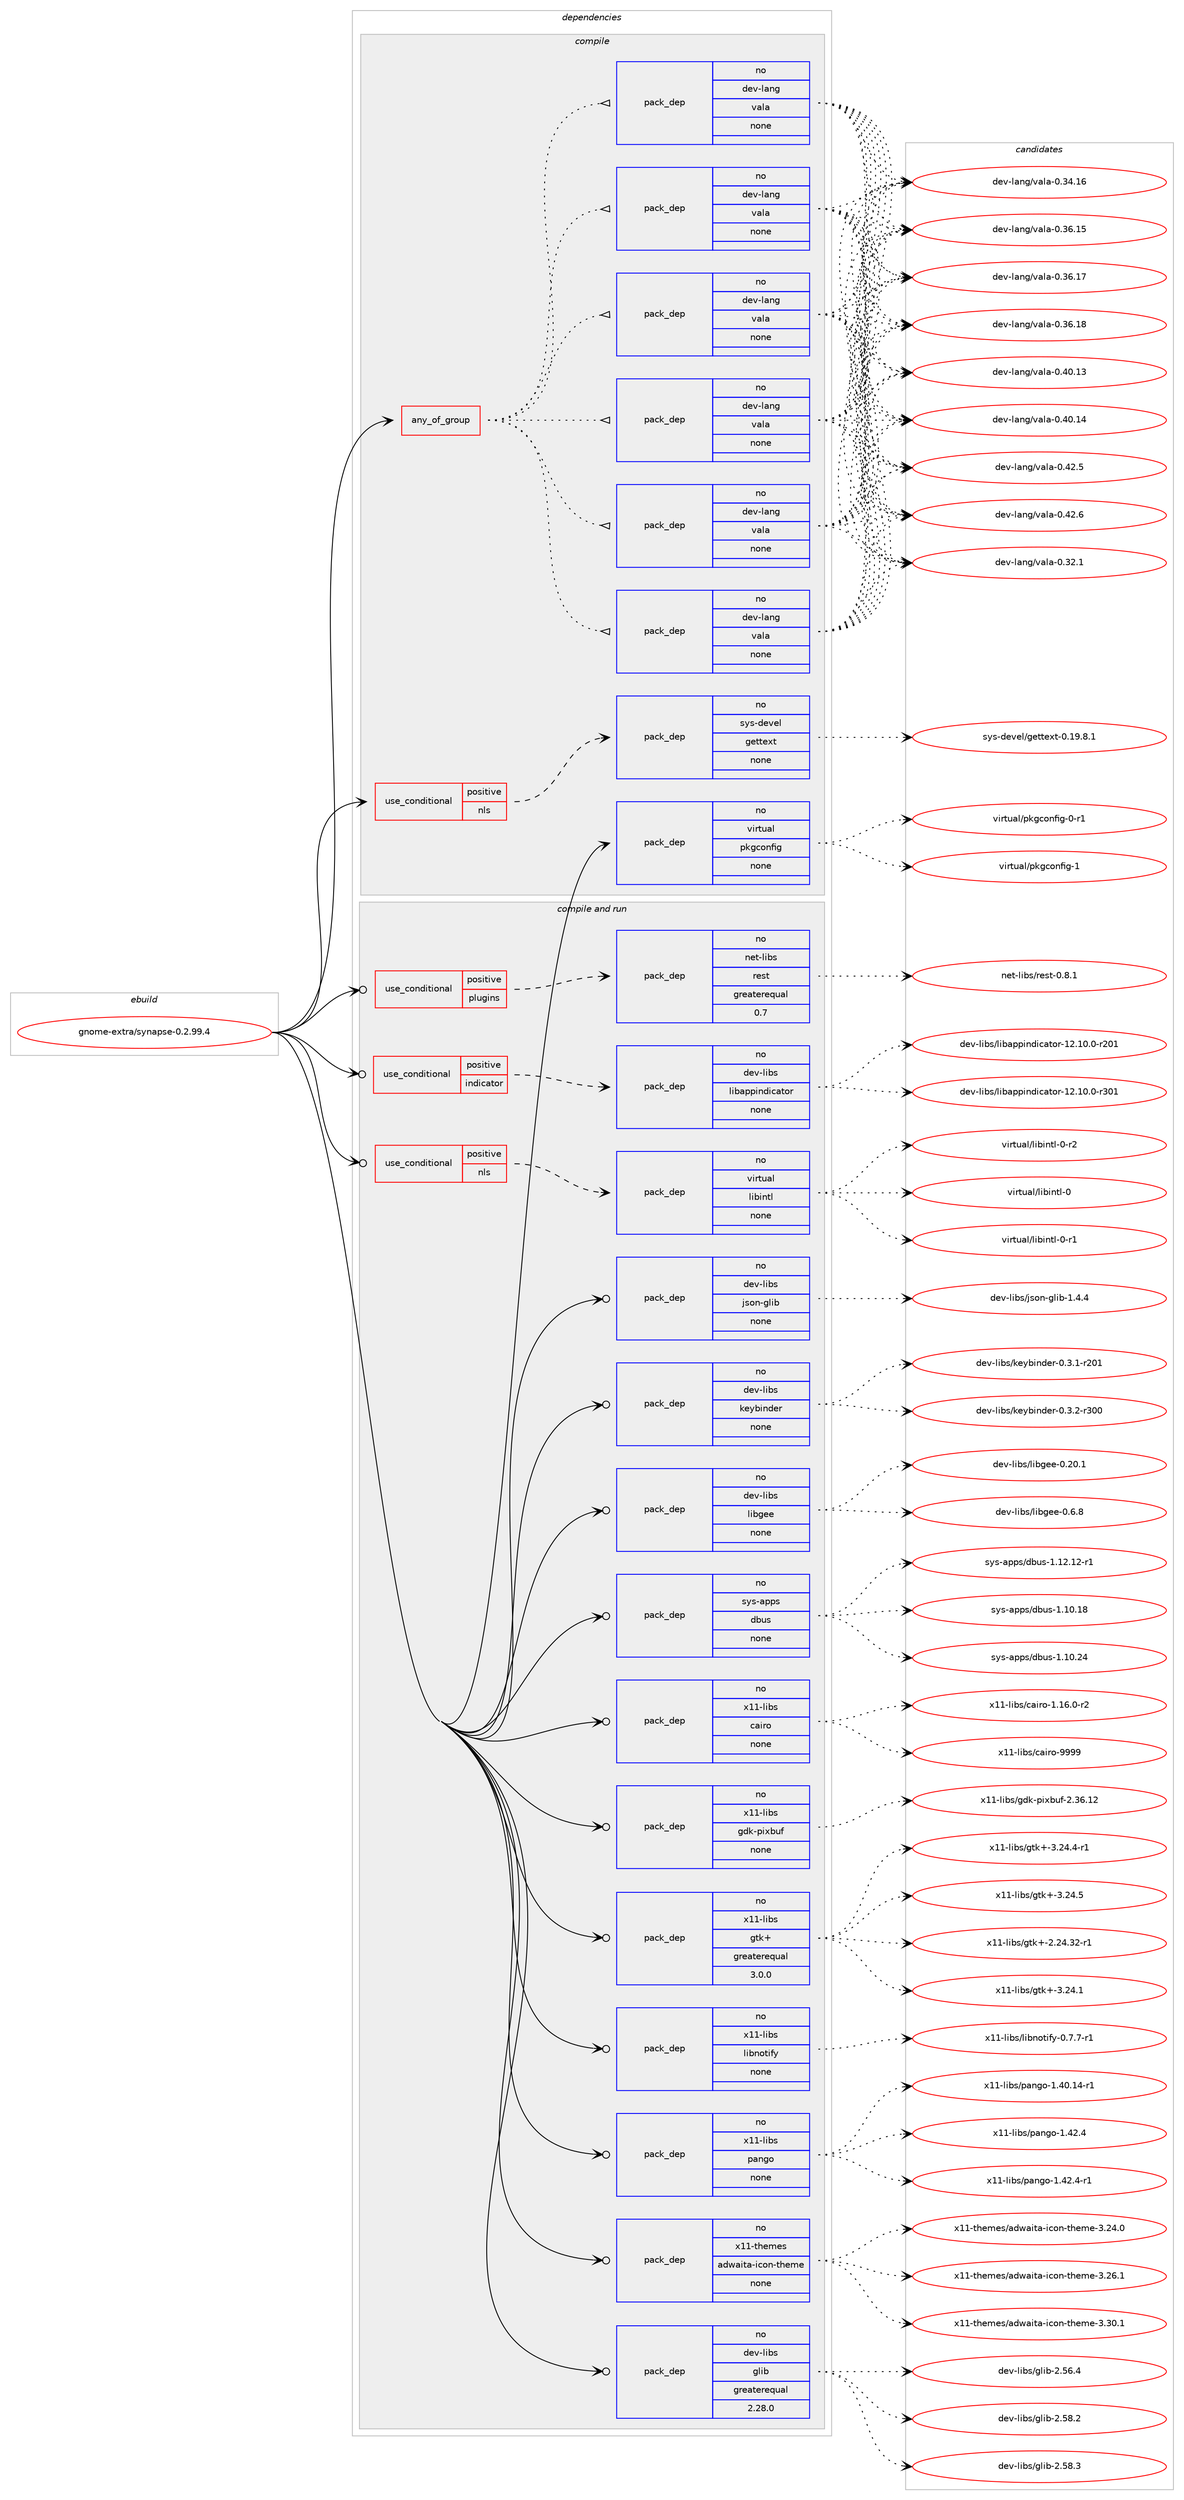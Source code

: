 digraph prolog {

# *************
# Graph options
# *************

newrank=true;
concentrate=true;
compound=true;
graph [rankdir=LR,fontname=Helvetica,fontsize=10,ranksep=1.5];#, ranksep=2.5, nodesep=0.2];
edge  [arrowhead=vee];
node  [fontname=Helvetica,fontsize=10];

# **********
# The ebuild
# **********

subgraph cluster_leftcol {
color=gray;
rank=same;
label=<<i>ebuild</i>>;
id [label="gnome-extra/synapse-0.2.99.4", color=red, width=4, href="../gnome-extra/synapse-0.2.99.4.svg"];
}

# ****************
# The dependencies
# ****************

subgraph cluster_midcol {
color=gray;
label=<<i>dependencies</i>>;
subgraph cluster_compile {
fillcolor="#eeeeee";
style=filled;
label=<<i>compile</i>>;
subgraph any23643 {
dependency1568919 [label=<<TABLE BORDER="0" CELLBORDER="1" CELLSPACING="0" CELLPADDING="4"><TR><TD CELLPADDING="10">any_of_group</TD></TR></TABLE>>, shape=none, color=red];subgraph pack1116435 {
dependency1568920 [label=<<TABLE BORDER="0" CELLBORDER="1" CELLSPACING="0" CELLPADDING="4" WIDTH="220"><TR><TD ROWSPAN="6" CELLPADDING="30">pack_dep</TD></TR><TR><TD WIDTH="110">no</TD></TR><TR><TD>dev-lang</TD></TR><TR><TD>vala</TD></TR><TR><TD>none</TD></TR><TR><TD></TD></TR></TABLE>>, shape=none, color=blue];
}
dependency1568919:e -> dependency1568920:w [weight=20,style="dotted",arrowhead="oinv"];
subgraph pack1116436 {
dependency1568921 [label=<<TABLE BORDER="0" CELLBORDER="1" CELLSPACING="0" CELLPADDING="4" WIDTH="220"><TR><TD ROWSPAN="6" CELLPADDING="30">pack_dep</TD></TR><TR><TD WIDTH="110">no</TD></TR><TR><TD>dev-lang</TD></TR><TR><TD>vala</TD></TR><TR><TD>none</TD></TR><TR><TD></TD></TR></TABLE>>, shape=none, color=blue];
}
dependency1568919:e -> dependency1568921:w [weight=20,style="dotted",arrowhead="oinv"];
subgraph pack1116437 {
dependency1568922 [label=<<TABLE BORDER="0" CELLBORDER="1" CELLSPACING="0" CELLPADDING="4" WIDTH="220"><TR><TD ROWSPAN="6" CELLPADDING="30">pack_dep</TD></TR><TR><TD WIDTH="110">no</TD></TR><TR><TD>dev-lang</TD></TR><TR><TD>vala</TD></TR><TR><TD>none</TD></TR><TR><TD></TD></TR></TABLE>>, shape=none, color=blue];
}
dependency1568919:e -> dependency1568922:w [weight=20,style="dotted",arrowhead="oinv"];
subgraph pack1116438 {
dependency1568923 [label=<<TABLE BORDER="0" CELLBORDER="1" CELLSPACING="0" CELLPADDING="4" WIDTH="220"><TR><TD ROWSPAN="6" CELLPADDING="30">pack_dep</TD></TR><TR><TD WIDTH="110">no</TD></TR><TR><TD>dev-lang</TD></TR><TR><TD>vala</TD></TR><TR><TD>none</TD></TR><TR><TD></TD></TR></TABLE>>, shape=none, color=blue];
}
dependency1568919:e -> dependency1568923:w [weight=20,style="dotted",arrowhead="oinv"];
subgraph pack1116439 {
dependency1568924 [label=<<TABLE BORDER="0" CELLBORDER="1" CELLSPACING="0" CELLPADDING="4" WIDTH="220"><TR><TD ROWSPAN="6" CELLPADDING="30">pack_dep</TD></TR><TR><TD WIDTH="110">no</TD></TR><TR><TD>dev-lang</TD></TR><TR><TD>vala</TD></TR><TR><TD>none</TD></TR><TR><TD></TD></TR></TABLE>>, shape=none, color=blue];
}
dependency1568919:e -> dependency1568924:w [weight=20,style="dotted",arrowhead="oinv"];
subgraph pack1116440 {
dependency1568925 [label=<<TABLE BORDER="0" CELLBORDER="1" CELLSPACING="0" CELLPADDING="4" WIDTH="220"><TR><TD ROWSPAN="6" CELLPADDING="30">pack_dep</TD></TR><TR><TD WIDTH="110">no</TD></TR><TR><TD>dev-lang</TD></TR><TR><TD>vala</TD></TR><TR><TD>none</TD></TR><TR><TD></TD></TR></TABLE>>, shape=none, color=blue];
}
dependency1568919:e -> dependency1568925:w [weight=20,style="dotted",arrowhead="oinv"];
}
id:e -> dependency1568919:w [weight=20,style="solid",arrowhead="vee"];
subgraph cond428202 {
dependency1568926 [label=<<TABLE BORDER="0" CELLBORDER="1" CELLSPACING="0" CELLPADDING="4"><TR><TD ROWSPAN="3" CELLPADDING="10">use_conditional</TD></TR><TR><TD>positive</TD></TR><TR><TD>nls</TD></TR></TABLE>>, shape=none, color=red];
subgraph pack1116441 {
dependency1568927 [label=<<TABLE BORDER="0" CELLBORDER="1" CELLSPACING="0" CELLPADDING="4" WIDTH="220"><TR><TD ROWSPAN="6" CELLPADDING="30">pack_dep</TD></TR><TR><TD WIDTH="110">no</TD></TR><TR><TD>sys-devel</TD></TR><TR><TD>gettext</TD></TR><TR><TD>none</TD></TR><TR><TD></TD></TR></TABLE>>, shape=none, color=blue];
}
dependency1568926:e -> dependency1568927:w [weight=20,style="dashed",arrowhead="vee"];
}
id:e -> dependency1568926:w [weight=20,style="solid",arrowhead="vee"];
subgraph pack1116442 {
dependency1568928 [label=<<TABLE BORDER="0" CELLBORDER="1" CELLSPACING="0" CELLPADDING="4" WIDTH="220"><TR><TD ROWSPAN="6" CELLPADDING="30">pack_dep</TD></TR><TR><TD WIDTH="110">no</TD></TR><TR><TD>virtual</TD></TR><TR><TD>pkgconfig</TD></TR><TR><TD>none</TD></TR><TR><TD></TD></TR></TABLE>>, shape=none, color=blue];
}
id:e -> dependency1568928:w [weight=20,style="solid",arrowhead="vee"];
}
subgraph cluster_compileandrun {
fillcolor="#eeeeee";
style=filled;
label=<<i>compile and run</i>>;
subgraph cond428203 {
dependency1568929 [label=<<TABLE BORDER="0" CELLBORDER="1" CELLSPACING="0" CELLPADDING="4"><TR><TD ROWSPAN="3" CELLPADDING="10">use_conditional</TD></TR><TR><TD>positive</TD></TR><TR><TD>indicator</TD></TR></TABLE>>, shape=none, color=red];
subgraph pack1116443 {
dependency1568930 [label=<<TABLE BORDER="0" CELLBORDER="1" CELLSPACING="0" CELLPADDING="4" WIDTH="220"><TR><TD ROWSPAN="6" CELLPADDING="30">pack_dep</TD></TR><TR><TD WIDTH="110">no</TD></TR><TR><TD>dev-libs</TD></TR><TR><TD>libappindicator</TD></TR><TR><TD>none</TD></TR><TR><TD></TD></TR></TABLE>>, shape=none, color=blue];
}
dependency1568929:e -> dependency1568930:w [weight=20,style="dashed",arrowhead="vee"];
}
id:e -> dependency1568929:w [weight=20,style="solid",arrowhead="odotvee"];
subgraph cond428204 {
dependency1568931 [label=<<TABLE BORDER="0" CELLBORDER="1" CELLSPACING="0" CELLPADDING="4"><TR><TD ROWSPAN="3" CELLPADDING="10">use_conditional</TD></TR><TR><TD>positive</TD></TR><TR><TD>nls</TD></TR></TABLE>>, shape=none, color=red];
subgraph pack1116444 {
dependency1568932 [label=<<TABLE BORDER="0" CELLBORDER="1" CELLSPACING="0" CELLPADDING="4" WIDTH="220"><TR><TD ROWSPAN="6" CELLPADDING="30">pack_dep</TD></TR><TR><TD WIDTH="110">no</TD></TR><TR><TD>virtual</TD></TR><TR><TD>libintl</TD></TR><TR><TD>none</TD></TR><TR><TD></TD></TR></TABLE>>, shape=none, color=blue];
}
dependency1568931:e -> dependency1568932:w [weight=20,style="dashed",arrowhead="vee"];
}
id:e -> dependency1568931:w [weight=20,style="solid",arrowhead="odotvee"];
subgraph cond428205 {
dependency1568933 [label=<<TABLE BORDER="0" CELLBORDER="1" CELLSPACING="0" CELLPADDING="4"><TR><TD ROWSPAN="3" CELLPADDING="10">use_conditional</TD></TR><TR><TD>positive</TD></TR><TR><TD>plugins</TD></TR></TABLE>>, shape=none, color=red];
subgraph pack1116445 {
dependency1568934 [label=<<TABLE BORDER="0" CELLBORDER="1" CELLSPACING="0" CELLPADDING="4" WIDTH="220"><TR><TD ROWSPAN="6" CELLPADDING="30">pack_dep</TD></TR><TR><TD WIDTH="110">no</TD></TR><TR><TD>net-libs</TD></TR><TR><TD>rest</TD></TR><TR><TD>greaterequal</TD></TR><TR><TD>0.7</TD></TR></TABLE>>, shape=none, color=blue];
}
dependency1568933:e -> dependency1568934:w [weight=20,style="dashed",arrowhead="vee"];
}
id:e -> dependency1568933:w [weight=20,style="solid",arrowhead="odotvee"];
subgraph pack1116446 {
dependency1568935 [label=<<TABLE BORDER="0" CELLBORDER="1" CELLSPACING="0" CELLPADDING="4" WIDTH="220"><TR><TD ROWSPAN="6" CELLPADDING="30">pack_dep</TD></TR><TR><TD WIDTH="110">no</TD></TR><TR><TD>dev-libs</TD></TR><TR><TD>glib</TD></TR><TR><TD>greaterequal</TD></TR><TR><TD>2.28.0</TD></TR></TABLE>>, shape=none, color=blue];
}
id:e -> dependency1568935:w [weight=20,style="solid",arrowhead="odotvee"];
subgraph pack1116447 {
dependency1568936 [label=<<TABLE BORDER="0" CELLBORDER="1" CELLSPACING="0" CELLPADDING="4" WIDTH="220"><TR><TD ROWSPAN="6" CELLPADDING="30">pack_dep</TD></TR><TR><TD WIDTH="110">no</TD></TR><TR><TD>dev-libs</TD></TR><TR><TD>json-glib</TD></TR><TR><TD>none</TD></TR><TR><TD></TD></TR></TABLE>>, shape=none, color=blue];
}
id:e -> dependency1568936:w [weight=20,style="solid",arrowhead="odotvee"];
subgraph pack1116448 {
dependency1568937 [label=<<TABLE BORDER="0" CELLBORDER="1" CELLSPACING="0" CELLPADDING="4" WIDTH="220"><TR><TD ROWSPAN="6" CELLPADDING="30">pack_dep</TD></TR><TR><TD WIDTH="110">no</TD></TR><TR><TD>dev-libs</TD></TR><TR><TD>keybinder</TD></TR><TR><TD>none</TD></TR><TR><TD></TD></TR></TABLE>>, shape=none, color=blue];
}
id:e -> dependency1568937:w [weight=20,style="solid",arrowhead="odotvee"];
subgraph pack1116449 {
dependency1568938 [label=<<TABLE BORDER="0" CELLBORDER="1" CELLSPACING="0" CELLPADDING="4" WIDTH="220"><TR><TD ROWSPAN="6" CELLPADDING="30">pack_dep</TD></TR><TR><TD WIDTH="110">no</TD></TR><TR><TD>dev-libs</TD></TR><TR><TD>libgee</TD></TR><TR><TD>none</TD></TR><TR><TD></TD></TR></TABLE>>, shape=none, color=blue];
}
id:e -> dependency1568938:w [weight=20,style="solid",arrowhead="odotvee"];
subgraph pack1116450 {
dependency1568939 [label=<<TABLE BORDER="0" CELLBORDER="1" CELLSPACING="0" CELLPADDING="4" WIDTH="220"><TR><TD ROWSPAN="6" CELLPADDING="30">pack_dep</TD></TR><TR><TD WIDTH="110">no</TD></TR><TR><TD>sys-apps</TD></TR><TR><TD>dbus</TD></TR><TR><TD>none</TD></TR><TR><TD></TD></TR></TABLE>>, shape=none, color=blue];
}
id:e -> dependency1568939:w [weight=20,style="solid",arrowhead="odotvee"];
subgraph pack1116451 {
dependency1568940 [label=<<TABLE BORDER="0" CELLBORDER="1" CELLSPACING="0" CELLPADDING="4" WIDTH="220"><TR><TD ROWSPAN="6" CELLPADDING="30">pack_dep</TD></TR><TR><TD WIDTH="110">no</TD></TR><TR><TD>x11-libs</TD></TR><TR><TD>cairo</TD></TR><TR><TD>none</TD></TR><TR><TD></TD></TR></TABLE>>, shape=none, color=blue];
}
id:e -> dependency1568940:w [weight=20,style="solid",arrowhead="odotvee"];
subgraph pack1116452 {
dependency1568941 [label=<<TABLE BORDER="0" CELLBORDER="1" CELLSPACING="0" CELLPADDING="4" WIDTH="220"><TR><TD ROWSPAN="6" CELLPADDING="30">pack_dep</TD></TR><TR><TD WIDTH="110">no</TD></TR><TR><TD>x11-libs</TD></TR><TR><TD>gdk-pixbuf</TD></TR><TR><TD>none</TD></TR><TR><TD></TD></TR></TABLE>>, shape=none, color=blue];
}
id:e -> dependency1568941:w [weight=20,style="solid",arrowhead="odotvee"];
subgraph pack1116453 {
dependency1568942 [label=<<TABLE BORDER="0" CELLBORDER="1" CELLSPACING="0" CELLPADDING="4" WIDTH="220"><TR><TD ROWSPAN="6" CELLPADDING="30">pack_dep</TD></TR><TR><TD WIDTH="110">no</TD></TR><TR><TD>x11-libs</TD></TR><TR><TD>gtk+</TD></TR><TR><TD>greaterequal</TD></TR><TR><TD>3.0.0</TD></TR></TABLE>>, shape=none, color=blue];
}
id:e -> dependency1568942:w [weight=20,style="solid",arrowhead="odotvee"];
subgraph pack1116454 {
dependency1568943 [label=<<TABLE BORDER="0" CELLBORDER="1" CELLSPACING="0" CELLPADDING="4" WIDTH="220"><TR><TD ROWSPAN="6" CELLPADDING="30">pack_dep</TD></TR><TR><TD WIDTH="110">no</TD></TR><TR><TD>x11-libs</TD></TR><TR><TD>libnotify</TD></TR><TR><TD>none</TD></TR><TR><TD></TD></TR></TABLE>>, shape=none, color=blue];
}
id:e -> dependency1568943:w [weight=20,style="solid",arrowhead="odotvee"];
subgraph pack1116455 {
dependency1568944 [label=<<TABLE BORDER="0" CELLBORDER="1" CELLSPACING="0" CELLPADDING="4" WIDTH="220"><TR><TD ROWSPAN="6" CELLPADDING="30">pack_dep</TD></TR><TR><TD WIDTH="110">no</TD></TR><TR><TD>x11-libs</TD></TR><TR><TD>pango</TD></TR><TR><TD>none</TD></TR><TR><TD></TD></TR></TABLE>>, shape=none, color=blue];
}
id:e -> dependency1568944:w [weight=20,style="solid",arrowhead="odotvee"];
subgraph pack1116456 {
dependency1568945 [label=<<TABLE BORDER="0" CELLBORDER="1" CELLSPACING="0" CELLPADDING="4" WIDTH="220"><TR><TD ROWSPAN="6" CELLPADDING="30">pack_dep</TD></TR><TR><TD WIDTH="110">no</TD></TR><TR><TD>x11-themes</TD></TR><TR><TD>adwaita-icon-theme</TD></TR><TR><TD>none</TD></TR><TR><TD></TD></TR></TABLE>>, shape=none, color=blue];
}
id:e -> dependency1568945:w [weight=20,style="solid",arrowhead="odotvee"];
}
subgraph cluster_run {
fillcolor="#eeeeee";
style=filled;
label=<<i>run</i>>;
}
}

# **************
# The candidates
# **************

subgraph cluster_choices {
rank=same;
color=gray;
label=<<i>candidates</i>>;

subgraph choice1116435 {
color=black;
nodesep=1;
choice100101118451089711010347118971089745484651504649 [label="dev-lang/vala-0.32.1", color=red, width=4,href="../dev-lang/vala-0.32.1.svg"];
choice10010111845108971101034711897108974548465152464954 [label="dev-lang/vala-0.34.16", color=red, width=4,href="../dev-lang/vala-0.34.16.svg"];
choice10010111845108971101034711897108974548465154464953 [label="dev-lang/vala-0.36.15", color=red, width=4,href="../dev-lang/vala-0.36.15.svg"];
choice10010111845108971101034711897108974548465154464955 [label="dev-lang/vala-0.36.17", color=red, width=4,href="../dev-lang/vala-0.36.17.svg"];
choice10010111845108971101034711897108974548465154464956 [label="dev-lang/vala-0.36.18", color=red, width=4,href="../dev-lang/vala-0.36.18.svg"];
choice10010111845108971101034711897108974548465248464951 [label="dev-lang/vala-0.40.13", color=red, width=4,href="../dev-lang/vala-0.40.13.svg"];
choice10010111845108971101034711897108974548465248464952 [label="dev-lang/vala-0.40.14", color=red, width=4,href="../dev-lang/vala-0.40.14.svg"];
choice100101118451089711010347118971089745484652504653 [label="dev-lang/vala-0.42.5", color=red, width=4,href="../dev-lang/vala-0.42.5.svg"];
choice100101118451089711010347118971089745484652504654 [label="dev-lang/vala-0.42.6", color=red, width=4,href="../dev-lang/vala-0.42.6.svg"];
dependency1568920:e -> choice100101118451089711010347118971089745484651504649:w [style=dotted,weight="100"];
dependency1568920:e -> choice10010111845108971101034711897108974548465152464954:w [style=dotted,weight="100"];
dependency1568920:e -> choice10010111845108971101034711897108974548465154464953:w [style=dotted,weight="100"];
dependency1568920:e -> choice10010111845108971101034711897108974548465154464955:w [style=dotted,weight="100"];
dependency1568920:e -> choice10010111845108971101034711897108974548465154464956:w [style=dotted,weight="100"];
dependency1568920:e -> choice10010111845108971101034711897108974548465248464951:w [style=dotted,weight="100"];
dependency1568920:e -> choice10010111845108971101034711897108974548465248464952:w [style=dotted,weight="100"];
dependency1568920:e -> choice100101118451089711010347118971089745484652504653:w [style=dotted,weight="100"];
dependency1568920:e -> choice100101118451089711010347118971089745484652504654:w [style=dotted,weight="100"];
}
subgraph choice1116436 {
color=black;
nodesep=1;
choice100101118451089711010347118971089745484651504649 [label="dev-lang/vala-0.32.1", color=red, width=4,href="../dev-lang/vala-0.32.1.svg"];
choice10010111845108971101034711897108974548465152464954 [label="dev-lang/vala-0.34.16", color=red, width=4,href="../dev-lang/vala-0.34.16.svg"];
choice10010111845108971101034711897108974548465154464953 [label="dev-lang/vala-0.36.15", color=red, width=4,href="../dev-lang/vala-0.36.15.svg"];
choice10010111845108971101034711897108974548465154464955 [label="dev-lang/vala-0.36.17", color=red, width=4,href="../dev-lang/vala-0.36.17.svg"];
choice10010111845108971101034711897108974548465154464956 [label="dev-lang/vala-0.36.18", color=red, width=4,href="../dev-lang/vala-0.36.18.svg"];
choice10010111845108971101034711897108974548465248464951 [label="dev-lang/vala-0.40.13", color=red, width=4,href="../dev-lang/vala-0.40.13.svg"];
choice10010111845108971101034711897108974548465248464952 [label="dev-lang/vala-0.40.14", color=red, width=4,href="../dev-lang/vala-0.40.14.svg"];
choice100101118451089711010347118971089745484652504653 [label="dev-lang/vala-0.42.5", color=red, width=4,href="../dev-lang/vala-0.42.5.svg"];
choice100101118451089711010347118971089745484652504654 [label="dev-lang/vala-0.42.6", color=red, width=4,href="../dev-lang/vala-0.42.6.svg"];
dependency1568921:e -> choice100101118451089711010347118971089745484651504649:w [style=dotted,weight="100"];
dependency1568921:e -> choice10010111845108971101034711897108974548465152464954:w [style=dotted,weight="100"];
dependency1568921:e -> choice10010111845108971101034711897108974548465154464953:w [style=dotted,weight="100"];
dependency1568921:e -> choice10010111845108971101034711897108974548465154464955:w [style=dotted,weight="100"];
dependency1568921:e -> choice10010111845108971101034711897108974548465154464956:w [style=dotted,weight="100"];
dependency1568921:e -> choice10010111845108971101034711897108974548465248464951:w [style=dotted,weight="100"];
dependency1568921:e -> choice10010111845108971101034711897108974548465248464952:w [style=dotted,weight="100"];
dependency1568921:e -> choice100101118451089711010347118971089745484652504653:w [style=dotted,weight="100"];
dependency1568921:e -> choice100101118451089711010347118971089745484652504654:w [style=dotted,weight="100"];
}
subgraph choice1116437 {
color=black;
nodesep=1;
choice100101118451089711010347118971089745484651504649 [label="dev-lang/vala-0.32.1", color=red, width=4,href="../dev-lang/vala-0.32.1.svg"];
choice10010111845108971101034711897108974548465152464954 [label="dev-lang/vala-0.34.16", color=red, width=4,href="../dev-lang/vala-0.34.16.svg"];
choice10010111845108971101034711897108974548465154464953 [label="dev-lang/vala-0.36.15", color=red, width=4,href="../dev-lang/vala-0.36.15.svg"];
choice10010111845108971101034711897108974548465154464955 [label="dev-lang/vala-0.36.17", color=red, width=4,href="../dev-lang/vala-0.36.17.svg"];
choice10010111845108971101034711897108974548465154464956 [label="dev-lang/vala-0.36.18", color=red, width=4,href="../dev-lang/vala-0.36.18.svg"];
choice10010111845108971101034711897108974548465248464951 [label="dev-lang/vala-0.40.13", color=red, width=4,href="../dev-lang/vala-0.40.13.svg"];
choice10010111845108971101034711897108974548465248464952 [label="dev-lang/vala-0.40.14", color=red, width=4,href="../dev-lang/vala-0.40.14.svg"];
choice100101118451089711010347118971089745484652504653 [label="dev-lang/vala-0.42.5", color=red, width=4,href="../dev-lang/vala-0.42.5.svg"];
choice100101118451089711010347118971089745484652504654 [label="dev-lang/vala-0.42.6", color=red, width=4,href="../dev-lang/vala-0.42.6.svg"];
dependency1568922:e -> choice100101118451089711010347118971089745484651504649:w [style=dotted,weight="100"];
dependency1568922:e -> choice10010111845108971101034711897108974548465152464954:w [style=dotted,weight="100"];
dependency1568922:e -> choice10010111845108971101034711897108974548465154464953:w [style=dotted,weight="100"];
dependency1568922:e -> choice10010111845108971101034711897108974548465154464955:w [style=dotted,weight="100"];
dependency1568922:e -> choice10010111845108971101034711897108974548465154464956:w [style=dotted,weight="100"];
dependency1568922:e -> choice10010111845108971101034711897108974548465248464951:w [style=dotted,weight="100"];
dependency1568922:e -> choice10010111845108971101034711897108974548465248464952:w [style=dotted,weight="100"];
dependency1568922:e -> choice100101118451089711010347118971089745484652504653:w [style=dotted,weight="100"];
dependency1568922:e -> choice100101118451089711010347118971089745484652504654:w [style=dotted,weight="100"];
}
subgraph choice1116438 {
color=black;
nodesep=1;
choice100101118451089711010347118971089745484651504649 [label="dev-lang/vala-0.32.1", color=red, width=4,href="../dev-lang/vala-0.32.1.svg"];
choice10010111845108971101034711897108974548465152464954 [label="dev-lang/vala-0.34.16", color=red, width=4,href="../dev-lang/vala-0.34.16.svg"];
choice10010111845108971101034711897108974548465154464953 [label="dev-lang/vala-0.36.15", color=red, width=4,href="../dev-lang/vala-0.36.15.svg"];
choice10010111845108971101034711897108974548465154464955 [label="dev-lang/vala-0.36.17", color=red, width=4,href="../dev-lang/vala-0.36.17.svg"];
choice10010111845108971101034711897108974548465154464956 [label="dev-lang/vala-0.36.18", color=red, width=4,href="../dev-lang/vala-0.36.18.svg"];
choice10010111845108971101034711897108974548465248464951 [label="dev-lang/vala-0.40.13", color=red, width=4,href="../dev-lang/vala-0.40.13.svg"];
choice10010111845108971101034711897108974548465248464952 [label="dev-lang/vala-0.40.14", color=red, width=4,href="../dev-lang/vala-0.40.14.svg"];
choice100101118451089711010347118971089745484652504653 [label="dev-lang/vala-0.42.5", color=red, width=4,href="../dev-lang/vala-0.42.5.svg"];
choice100101118451089711010347118971089745484652504654 [label="dev-lang/vala-0.42.6", color=red, width=4,href="../dev-lang/vala-0.42.6.svg"];
dependency1568923:e -> choice100101118451089711010347118971089745484651504649:w [style=dotted,weight="100"];
dependency1568923:e -> choice10010111845108971101034711897108974548465152464954:w [style=dotted,weight="100"];
dependency1568923:e -> choice10010111845108971101034711897108974548465154464953:w [style=dotted,weight="100"];
dependency1568923:e -> choice10010111845108971101034711897108974548465154464955:w [style=dotted,weight="100"];
dependency1568923:e -> choice10010111845108971101034711897108974548465154464956:w [style=dotted,weight="100"];
dependency1568923:e -> choice10010111845108971101034711897108974548465248464951:w [style=dotted,weight="100"];
dependency1568923:e -> choice10010111845108971101034711897108974548465248464952:w [style=dotted,weight="100"];
dependency1568923:e -> choice100101118451089711010347118971089745484652504653:w [style=dotted,weight="100"];
dependency1568923:e -> choice100101118451089711010347118971089745484652504654:w [style=dotted,weight="100"];
}
subgraph choice1116439 {
color=black;
nodesep=1;
choice100101118451089711010347118971089745484651504649 [label="dev-lang/vala-0.32.1", color=red, width=4,href="../dev-lang/vala-0.32.1.svg"];
choice10010111845108971101034711897108974548465152464954 [label="dev-lang/vala-0.34.16", color=red, width=4,href="../dev-lang/vala-0.34.16.svg"];
choice10010111845108971101034711897108974548465154464953 [label="dev-lang/vala-0.36.15", color=red, width=4,href="../dev-lang/vala-0.36.15.svg"];
choice10010111845108971101034711897108974548465154464955 [label="dev-lang/vala-0.36.17", color=red, width=4,href="../dev-lang/vala-0.36.17.svg"];
choice10010111845108971101034711897108974548465154464956 [label="dev-lang/vala-0.36.18", color=red, width=4,href="../dev-lang/vala-0.36.18.svg"];
choice10010111845108971101034711897108974548465248464951 [label="dev-lang/vala-0.40.13", color=red, width=4,href="../dev-lang/vala-0.40.13.svg"];
choice10010111845108971101034711897108974548465248464952 [label="dev-lang/vala-0.40.14", color=red, width=4,href="../dev-lang/vala-0.40.14.svg"];
choice100101118451089711010347118971089745484652504653 [label="dev-lang/vala-0.42.5", color=red, width=4,href="../dev-lang/vala-0.42.5.svg"];
choice100101118451089711010347118971089745484652504654 [label="dev-lang/vala-0.42.6", color=red, width=4,href="../dev-lang/vala-0.42.6.svg"];
dependency1568924:e -> choice100101118451089711010347118971089745484651504649:w [style=dotted,weight="100"];
dependency1568924:e -> choice10010111845108971101034711897108974548465152464954:w [style=dotted,weight="100"];
dependency1568924:e -> choice10010111845108971101034711897108974548465154464953:w [style=dotted,weight="100"];
dependency1568924:e -> choice10010111845108971101034711897108974548465154464955:w [style=dotted,weight="100"];
dependency1568924:e -> choice10010111845108971101034711897108974548465154464956:w [style=dotted,weight="100"];
dependency1568924:e -> choice10010111845108971101034711897108974548465248464951:w [style=dotted,weight="100"];
dependency1568924:e -> choice10010111845108971101034711897108974548465248464952:w [style=dotted,weight="100"];
dependency1568924:e -> choice100101118451089711010347118971089745484652504653:w [style=dotted,weight="100"];
dependency1568924:e -> choice100101118451089711010347118971089745484652504654:w [style=dotted,weight="100"];
}
subgraph choice1116440 {
color=black;
nodesep=1;
choice100101118451089711010347118971089745484651504649 [label="dev-lang/vala-0.32.1", color=red, width=4,href="../dev-lang/vala-0.32.1.svg"];
choice10010111845108971101034711897108974548465152464954 [label="dev-lang/vala-0.34.16", color=red, width=4,href="../dev-lang/vala-0.34.16.svg"];
choice10010111845108971101034711897108974548465154464953 [label="dev-lang/vala-0.36.15", color=red, width=4,href="../dev-lang/vala-0.36.15.svg"];
choice10010111845108971101034711897108974548465154464955 [label="dev-lang/vala-0.36.17", color=red, width=4,href="../dev-lang/vala-0.36.17.svg"];
choice10010111845108971101034711897108974548465154464956 [label="dev-lang/vala-0.36.18", color=red, width=4,href="../dev-lang/vala-0.36.18.svg"];
choice10010111845108971101034711897108974548465248464951 [label="dev-lang/vala-0.40.13", color=red, width=4,href="../dev-lang/vala-0.40.13.svg"];
choice10010111845108971101034711897108974548465248464952 [label="dev-lang/vala-0.40.14", color=red, width=4,href="../dev-lang/vala-0.40.14.svg"];
choice100101118451089711010347118971089745484652504653 [label="dev-lang/vala-0.42.5", color=red, width=4,href="../dev-lang/vala-0.42.5.svg"];
choice100101118451089711010347118971089745484652504654 [label="dev-lang/vala-0.42.6", color=red, width=4,href="../dev-lang/vala-0.42.6.svg"];
dependency1568925:e -> choice100101118451089711010347118971089745484651504649:w [style=dotted,weight="100"];
dependency1568925:e -> choice10010111845108971101034711897108974548465152464954:w [style=dotted,weight="100"];
dependency1568925:e -> choice10010111845108971101034711897108974548465154464953:w [style=dotted,weight="100"];
dependency1568925:e -> choice10010111845108971101034711897108974548465154464955:w [style=dotted,weight="100"];
dependency1568925:e -> choice10010111845108971101034711897108974548465154464956:w [style=dotted,weight="100"];
dependency1568925:e -> choice10010111845108971101034711897108974548465248464951:w [style=dotted,weight="100"];
dependency1568925:e -> choice10010111845108971101034711897108974548465248464952:w [style=dotted,weight="100"];
dependency1568925:e -> choice100101118451089711010347118971089745484652504653:w [style=dotted,weight="100"];
dependency1568925:e -> choice100101118451089711010347118971089745484652504654:w [style=dotted,weight="100"];
}
subgraph choice1116441 {
color=black;
nodesep=1;
choice1151211154510010111810110847103101116116101120116454846495746564649 [label="sys-devel/gettext-0.19.8.1", color=red, width=4,href="../sys-devel/gettext-0.19.8.1.svg"];
dependency1568927:e -> choice1151211154510010111810110847103101116116101120116454846495746564649:w [style=dotted,weight="100"];
}
subgraph choice1116442 {
color=black;
nodesep=1;
choice11810511411611797108471121071039911111010210510345484511449 [label="virtual/pkgconfig-0-r1", color=red, width=4,href="../virtual/pkgconfig-0-r1.svg"];
choice1181051141161179710847112107103991111101021051034549 [label="virtual/pkgconfig-1", color=red, width=4,href="../virtual/pkgconfig-1.svg"];
dependency1568928:e -> choice11810511411611797108471121071039911111010210510345484511449:w [style=dotted,weight="100"];
dependency1568928:e -> choice1181051141161179710847112107103991111101021051034549:w [style=dotted,weight="100"];
}
subgraph choice1116443 {
color=black;
nodesep=1;
choice10010111845108105981154710810598971121121051101001059997116111114454950464948464845114504849 [label="dev-libs/libappindicator-12.10.0-r201", color=red, width=4,href="../dev-libs/libappindicator-12.10.0-r201.svg"];
choice10010111845108105981154710810598971121121051101001059997116111114454950464948464845114514849 [label="dev-libs/libappindicator-12.10.0-r301", color=red, width=4,href="../dev-libs/libappindicator-12.10.0-r301.svg"];
dependency1568930:e -> choice10010111845108105981154710810598971121121051101001059997116111114454950464948464845114504849:w [style=dotted,weight="100"];
dependency1568930:e -> choice10010111845108105981154710810598971121121051101001059997116111114454950464948464845114514849:w [style=dotted,weight="100"];
}
subgraph choice1116444 {
color=black;
nodesep=1;
choice1181051141161179710847108105981051101161084548 [label="virtual/libintl-0", color=red, width=4,href="../virtual/libintl-0.svg"];
choice11810511411611797108471081059810511011610845484511449 [label="virtual/libintl-0-r1", color=red, width=4,href="../virtual/libintl-0-r1.svg"];
choice11810511411611797108471081059810511011610845484511450 [label="virtual/libintl-0-r2", color=red, width=4,href="../virtual/libintl-0-r2.svg"];
dependency1568932:e -> choice1181051141161179710847108105981051101161084548:w [style=dotted,weight="100"];
dependency1568932:e -> choice11810511411611797108471081059810511011610845484511449:w [style=dotted,weight="100"];
dependency1568932:e -> choice11810511411611797108471081059810511011610845484511450:w [style=dotted,weight="100"];
}
subgraph choice1116445 {
color=black;
nodesep=1;
choice110101116451081059811547114101115116454846564649 [label="net-libs/rest-0.8.1", color=red, width=4,href="../net-libs/rest-0.8.1.svg"];
dependency1568934:e -> choice110101116451081059811547114101115116454846564649:w [style=dotted,weight="100"];
}
subgraph choice1116446 {
color=black;
nodesep=1;
choice1001011184510810598115471031081059845504653544652 [label="dev-libs/glib-2.56.4", color=red, width=4,href="../dev-libs/glib-2.56.4.svg"];
choice1001011184510810598115471031081059845504653564650 [label="dev-libs/glib-2.58.2", color=red, width=4,href="../dev-libs/glib-2.58.2.svg"];
choice1001011184510810598115471031081059845504653564651 [label="dev-libs/glib-2.58.3", color=red, width=4,href="../dev-libs/glib-2.58.3.svg"];
dependency1568935:e -> choice1001011184510810598115471031081059845504653544652:w [style=dotted,weight="100"];
dependency1568935:e -> choice1001011184510810598115471031081059845504653564650:w [style=dotted,weight="100"];
dependency1568935:e -> choice1001011184510810598115471031081059845504653564651:w [style=dotted,weight="100"];
}
subgraph choice1116447 {
color=black;
nodesep=1;
choice1001011184510810598115471061151111104510310810598454946524652 [label="dev-libs/json-glib-1.4.4", color=red, width=4,href="../dev-libs/json-glib-1.4.4.svg"];
dependency1568936:e -> choice1001011184510810598115471061151111104510310810598454946524652:w [style=dotted,weight="100"];
}
subgraph choice1116448 {
color=black;
nodesep=1;
choice1001011184510810598115471071011219810511010010111445484651464945114504849 [label="dev-libs/keybinder-0.3.1-r201", color=red, width=4,href="../dev-libs/keybinder-0.3.1-r201.svg"];
choice1001011184510810598115471071011219810511010010111445484651465045114514848 [label="dev-libs/keybinder-0.3.2-r300", color=red, width=4,href="../dev-libs/keybinder-0.3.2-r300.svg"];
dependency1568937:e -> choice1001011184510810598115471071011219810511010010111445484651464945114504849:w [style=dotted,weight="100"];
dependency1568937:e -> choice1001011184510810598115471071011219810511010010111445484651465045114514848:w [style=dotted,weight="100"];
}
subgraph choice1116449 {
color=black;
nodesep=1;
choice1001011184510810598115471081059810310110145484650484649 [label="dev-libs/libgee-0.20.1", color=red, width=4,href="../dev-libs/libgee-0.20.1.svg"];
choice10010111845108105981154710810598103101101454846544656 [label="dev-libs/libgee-0.6.8", color=red, width=4,href="../dev-libs/libgee-0.6.8.svg"];
dependency1568938:e -> choice1001011184510810598115471081059810310110145484650484649:w [style=dotted,weight="100"];
dependency1568938:e -> choice10010111845108105981154710810598103101101454846544656:w [style=dotted,weight="100"];
}
subgraph choice1116450 {
color=black;
nodesep=1;
choice115121115459711211211547100981171154549464948464956 [label="sys-apps/dbus-1.10.18", color=red, width=4,href="../sys-apps/dbus-1.10.18.svg"];
choice115121115459711211211547100981171154549464948465052 [label="sys-apps/dbus-1.10.24", color=red, width=4,href="../sys-apps/dbus-1.10.24.svg"];
choice1151211154597112112115471009811711545494649504649504511449 [label="sys-apps/dbus-1.12.12-r1", color=red, width=4,href="../sys-apps/dbus-1.12.12-r1.svg"];
dependency1568939:e -> choice115121115459711211211547100981171154549464948464956:w [style=dotted,weight="100"];
dependency1568939:e -> choice115121115459711211211547100981171154549464948465052:w [style=dotted,weight="100"];
dependency1568939:e -> choice1151211154597112112115471009811711545494649504649504511449:w [style=dotted,weight="100"];
}
subgraph choice1116451 {
color=black;
nodesep=1;
choice12049494510810598115479997105114111454946495446484511450 [label="x11-libs/cairo-1.16.0-r2", color=red, width=4,href="../x11-libs/cairo-1.16.0-r2.svg"];
choice120494945108105981154799971051141114557575757 [label="x11-libs/cairo-9999", color=red, width=4,href="../x11-libs/cairo-9999.svg"];
dependency1568940:e -> choice12049494510810598115479997105114111454946495446484511450:w [style=dotted,weight="100"];
dependency1568940:e -> choice120494945108105981154799971051141114557575757:w [style=dotted,weight="100"];
}
subgraph choice1116452 {
color=black;
nodesep=1;
choice120494945108105981154710310010745112105120981171024550465154464950 [label="x11-libs/gdk-pixbuf-2.36.12", color=red, width=4,href="../x11-libs/gdk-pixbuf-2.36.12.svg"];
dependency1568941:e -> choice120494945108105981154710310010745112105120981171024550465154464950:w [style=dotted,weight="100"];
}
subgraph choice1116453 {
color=black;
nodesep=1;
choice12049494510810598115471031161074345504650524651504511449 [label="x11-libs/gtk+-2.24.32-r1", color=red, width=4,href="../x11-libs/gtk+-2.24.32-r1.svg"];
choice12049494510810598115471031161074345514650524649 [label="x11-libs/gtk+-3.24.1", color=red, width=4,href="../x11-libs/gtk+-3.24.1.svg"];
choice120494945108105981154710311610743455146505246524511449 [label="x11-libs/gtk+-3.24.4-r1", color=red, width=4,href="../x11-libs/gtk+-3.24.4-r1.svg"];
choice12049494510810598115471031161074345514650524653 [label="x11-libs/gtk+-3.24.5", color=red, width=4,href="../x11-libs/gtk+-3.24.5.svg"];
dependency1568942:e -> choice12049494510810598115471031161074345504650524651504511449:w [style=dotted,weight="100"];
dependency1568942:e -> choice12049494510810598115471031161074345514650524649:w [style=dotted,weight="100"];
dependency1568942:e -> choice120494945108105981154710311610743455146505246524511449:w [style=dotted,weight="100"];
dependency1568942:e -> choice12049494510810598115471031161074345514650524653:w [style=dotted,weight="100"];
}
subgraph choice1116454 {
color=black;
nodesep=1;
choice1204949451081059811547108105981101111161051021214548465546554511449 [label="x11-libs/libnotify-0.7.7-r1", color=red, width=4,href="../x11-libs/libnotify-0.7.7-r1.svg"];
dependency1568943:e -> choice1204949451081059811547108105981101111161051021214548465546554511449:w [style=dotted,weight="100"];
}
subgraph choice1116455 {
color=black;
nodesep=1;
choice12049494510810598115471129711010311145494652484649524511449 [label="x11-libs/pango-1.40.14-r1", color=red, width=4,href="../x11-libs/pango-1.40.14-r1.svg"];
choice12049494510810598115471129711010311145494652504652 [label="x11-libs/pango-1.42.4", color=red, width=4,href="../x11-libs/pango-1.42.4.svg"];
choice120494945108105981154711297110103111454946525046524511449 [label="x11-libs/pango-1.42.4-r1", color=red, width=4,href="../x11-libs/pango-1.42.4-r1.svg"];
dependency1568944:e -> choice12049494510810598115471129711010311145494652484649524511449:w [style=dotted,weight="100"];
dependency1568944:e -> choice12049494510810598115471129711010311145494652504652:w [style=dotted,weight="100"];
dependency1568944:e -> choice120494945108105981154711297110103111454946525046524511449:w [style=dotted,weight="100"];
}
subgraph choice1116456 {
color=black;
nodesep=1;
choice1204949451161041011091011154797100119971051169745105991111104511610410110910145514650524648 [label="x11-themes/adwaita-icon-theme-3.24.0", color=red, width=4,href="../x11-themes/adwaita-icon-theme-3.24.0.svg"];
choice1204949451161041011091011154797100119971051169745105991111104511610410110910145514650544649 [label="x11-themes/adwaita-icon-theme-3.26.1", color=red, width=4,href="../x11-themes/adwaita-icon-theme-3.26.1.svg"];
choice1204949451161041011091011154797100119971051169745105991111104511610410110910145514651484649 [label="x11-themes/adwaita-icon-theme-3.30.1", color=red, width=4,href="../x11-themes/adwaita-icon-theme-3.30.1.svg"];
dependency1568945:e -> choice1204949451161041011091011154797100119971051169745105991111104511610410110910145514650524648:w [style=dotted,weight="100"];
dependency1568945:e -> choice1204949451161041011091011154797100119971051169745105991111104511610410110910145514650544649:w [style=dotted,weight="100"];
dependency1568945:e -> choice1204949451161041011091011154797100119971051169745105991111104511610410110910145514651484649:w [style=dotted,weight="100"];
}
}

}
